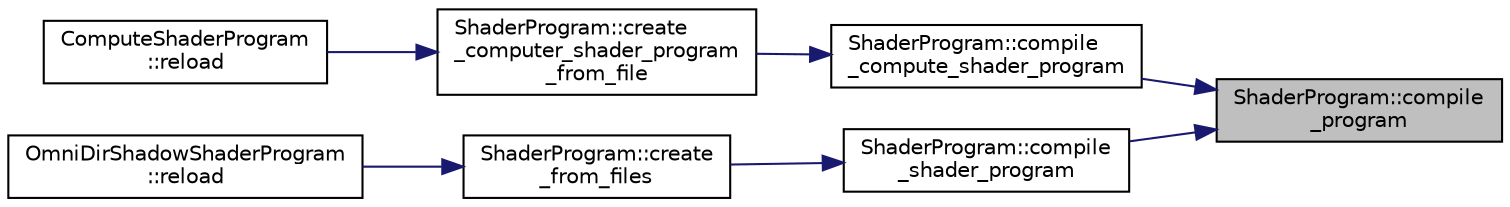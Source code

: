 digraph "ShaderProgram::compile_program"
{
 // INTERACTIVE_SVG=YES
 // LATEX_PDF_SIZE
  bgcolor="transparent";
  edge [fontname="Helvetica",fontsize="10",labelfontname="Helvetica",labelfontsize="10"];
  node [fontname="Helvetica",fontsize="10",shape=record];
  rankdir="RL";
  Node1 [label="ShaderProgram::compile\l_program",height=0.2,width=0.4,color="black", fillcolor="grey75", style="filled", fontcolor="black",tooltip=" "];
  Node1 -> Node2 [dir="back",color="midnightblue",fontsize="10",style="solid"];
  Node2 [label="ShaderProgram::compile\l_compute_shader_program",height=0.2,width=0.4,color="black",URL="$d8/dc4/class_shader_program.html#adb1b0a45cb57683613b1d8e8740bc4c2",tooltip=" "];
  Node2 -> Node3 [dir="back",color="midnightblue",fontsize="10",style="solid"];
  Node3 [label="ShaderProgram::create\l_computer_shader_program\l_from_file",height=0.2,width=0.4,color="black",URL="$d8/dc4/class_shader_program.html#a1a76354621669b50085ae911d84cfb0b",tooltip=" "];
  Node3 -> Node4 [dir="back",color="midnightblue",fontsize="10",style="solid"];
  Node4 [label="ComputeShaderProgram\l::reload",height=0.2,width=0.4,color="black",URL="$d1/d9a/class_compute_shader_program.html#abc111c272321d07bdee5647aa091e248",tooltip=" "];
  Node1 -> Node5 [dir="back",color="midnightblue",fontsize="10",style="solid"];
  Node5 [label="ShaderProgram::compile\l_shader_program",height=0.2,width=0.4,color="black",URL="$d8/dc4/class_shader_program.html#a2d67cddbba2b72438f02cf193462c704",tooltip=" "];
  Node5 -> Node6 [dir="back",color="midnightblue",fontsize="10",style="solid"];
  Node6 [label="ShaderProgram::create\l_from_files",height=0.2,width=0.4,color="black",URL="$d8/dc4/class_shader_program.html#a48a0e4ccb3bf50c5b756d07d5dfe9704",tooltip=" "];
  Node6 -> Node7 [dir="back",color="midnightblue",fontsize="10",style="solid"];
  Node7 [label="OmniDirShadowShaderProgram\l::reload",height=0.2,width=0.4,color="black",URL="$da/da7/class_omni_dir_shadow_shader_program.html#a8ea3e719c12fe35459105e034aac5082",tooltip=" "];
}
